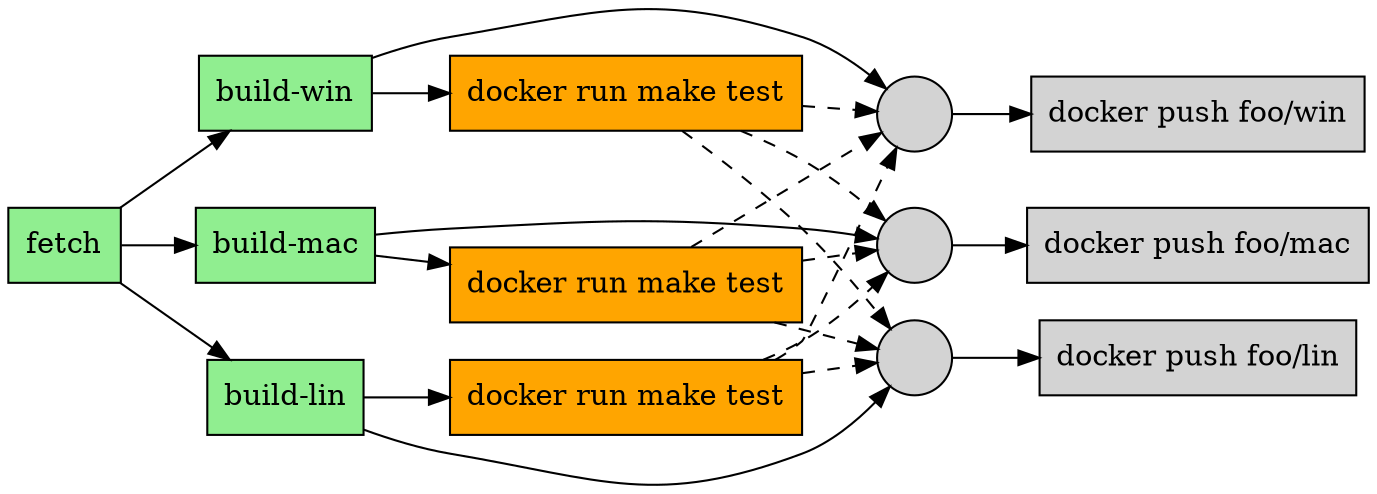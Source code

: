 digraph pipeline {
  node [shape="box"]
  rankdir=LR
  n8 [label="fetch",fillcolor="#90ee90",style="filled"]
  n7 [label="build-win",fillcolor="#90ee90",style="filled"]
  n8 -> n7
  n6 [label="docker run make test",fillcolor="#ffa500",style="filled"]
  n7 -> n6
  n10 [label="build-mac",fillcolor="#90ee90",style="filled"]
  n8 -> n10
  n9 [label="docker run make test",fillcolor="#ffa500",style="filled"]
  n10 -> n9
  n12 [label="build-lin",fillcolor="#90ee90",style="filled"]
  n8 -> n12
  n11 [label="docker run make test",fillcolor="#ffa500",style="filled"]
  n12 -> n11
  n3 [label="",fillcolor="#d3d3d3",style="filled",shape="circle"]
  n11 -> n3 [style="dashed"]
  n9 -> n3 [style="dashed"]
  n6 -> n3 [style="dashed"]
  n7 -> n3
  n2 [label="docker push foo/win",fillcolor="#d3d3d3",style="filled"]
  n3 -> n2
  n14 [label="",fillcolor="#d3d3d3",style="filled",shape="circle"]
  n11 -> n14 [style="dashed"]
  n9 -> n14 [style="dashed"]
  n6 -> n14 [style="dashed"]
  n10 -> n14
  n13 [label="docker push foo/mac",fillcolor="#d3d3d3",style="filled"]
  n14 -> n13
  n16 [label="",fillcolor="#d3d3d3",style="filled",shape="circle"]
  n11 -> n16 [style="dashed"]
  n9 -> n16 [style="dashed"]
  n6 -> n16 [style="dashed"]
  n12 -> n16
  n15 [label="docker push foo/lin",fillcolor="#d3d3d3",style="filled"]
  n16 -> n15
  }
